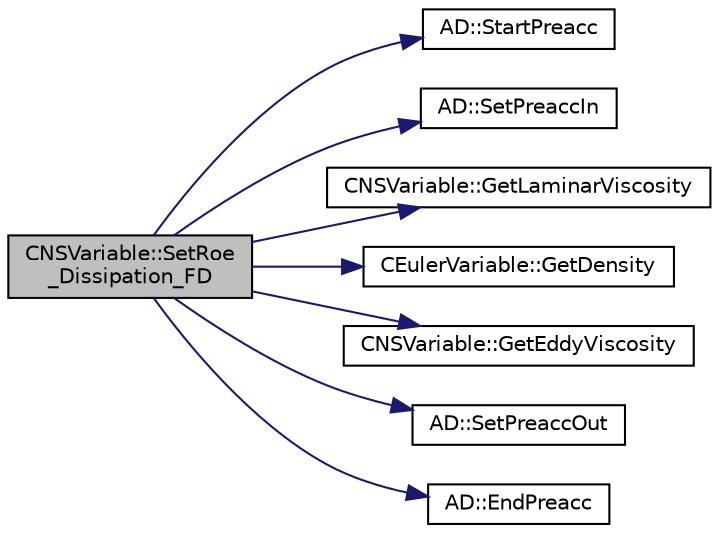 digraph "CNSVariable::SetRoe_Dissipation_FD"
{
  edge [fontname="Helvetica",fontsize="10",labelfontname="Helvetica",labelfontsize="10"];
  node [fontname="Helvetica",fontsize="10",shape=record];
  rankdir="LR";
  Node175 [label="CNSVariable::SetRoe\l_Dissipation_FD",height=0.2,width=0.4,color="black", fillcolor="grey75", style="filled", fontcolor="black"];
  Node175 -> Node176 [color="midnightblue",fontsize="10",style="solid",fontname="Helvetica"];
  Node176 [label="AD::StartPreacc",height=0.2,width=0.4,color="black", fillcolor="white", style="filled",URL="$namespace_a_d.html#a2a1e9c4b109fd751e84132c9495de3ff",tooltip="Starts a new preaccumulation section and sets the input variables. "];
  Node175 -> Node177 [color="midnightblue",fontsize="10",style="solid",fontname="Helvetica"];
  Node177 [label="AD::SetPreaccIn",height=0.2,width=0.4,color="black", fillcolor="white", style="filled",URL="$namespace_a_d.html#aad703f3a82e509c88b92ae638f75383c",tooltip="Sets the scalar input of a preaccumulation section. "];
  Node175 -> Node178 [color="midnightblue",fontsize="10",style="solid",fontname="Helvetica"];
  Node178 [label="CNSVariable::GetLaminarViscosity",height=0.2,width=0.4,color="black", fillcolor="white", style="filled",URL="$class_c_n_s_variable.html#a332467c6a745bb6d81fe2a43ae75ad5c",tooltip="Get the laminar viscosity of the flow. "];
  Node175 -> Node179 [color="midnightblue",fontsize="10",style="solid",fontname="Helvetica"];
  Node179 [label="CEulerVariable::GetDensity",height=0.2,width=0.4,color="black", fillcolor="white", style="filled",URL="$class_c_euler_variable.html#ab8ef32400854040ecb883825f907bed3",tooltip="Get the density of the flow. "];
  Node175 -> Node180 [color="midnightblue",fontsize="10",style="solid",fontname="Helvetica"];
  Node180 [label="CNSVariable::GetEddyViscosity",height=0.2,width=0.4,color="black", fillcolor="white", style="filled",URL="$class_c_n_s_variable.html#a17d6cde8e1ad49e38947feafb3fbc529",tooltip="Get the eddy viscosity of the flow. "];
  Node175 -> Node181 [color="midnightblue",fontsize="10",style="solid",fontname="Helvetica"];
  Node181 [label="AD::SetPreaccOut",height=0.2,width=0.4,color="black", fillcolor="white", style="filled",URL="$namespace_a_d.html#ab3a80e24a5c8c2beb01131c57dcae4b2",tooltip="Sets the scalar output of a preaccumulation section. "];
  Node175 -> Node182 [color="midnightblue",fontsize="10",style="solid",fontname="Helvetica"];
  Node182 [label="AD::EndPreacc",height=0.2,width=0.4,color="black", fillcolor="white", style="filled",URL="$namespace_a_d.html#a309d057a92faa60a3a760254678ec9ea",tooltip="Ends a preaccumulation section and computes the local Jacobi matrix of a code section using the varia..."];
}
